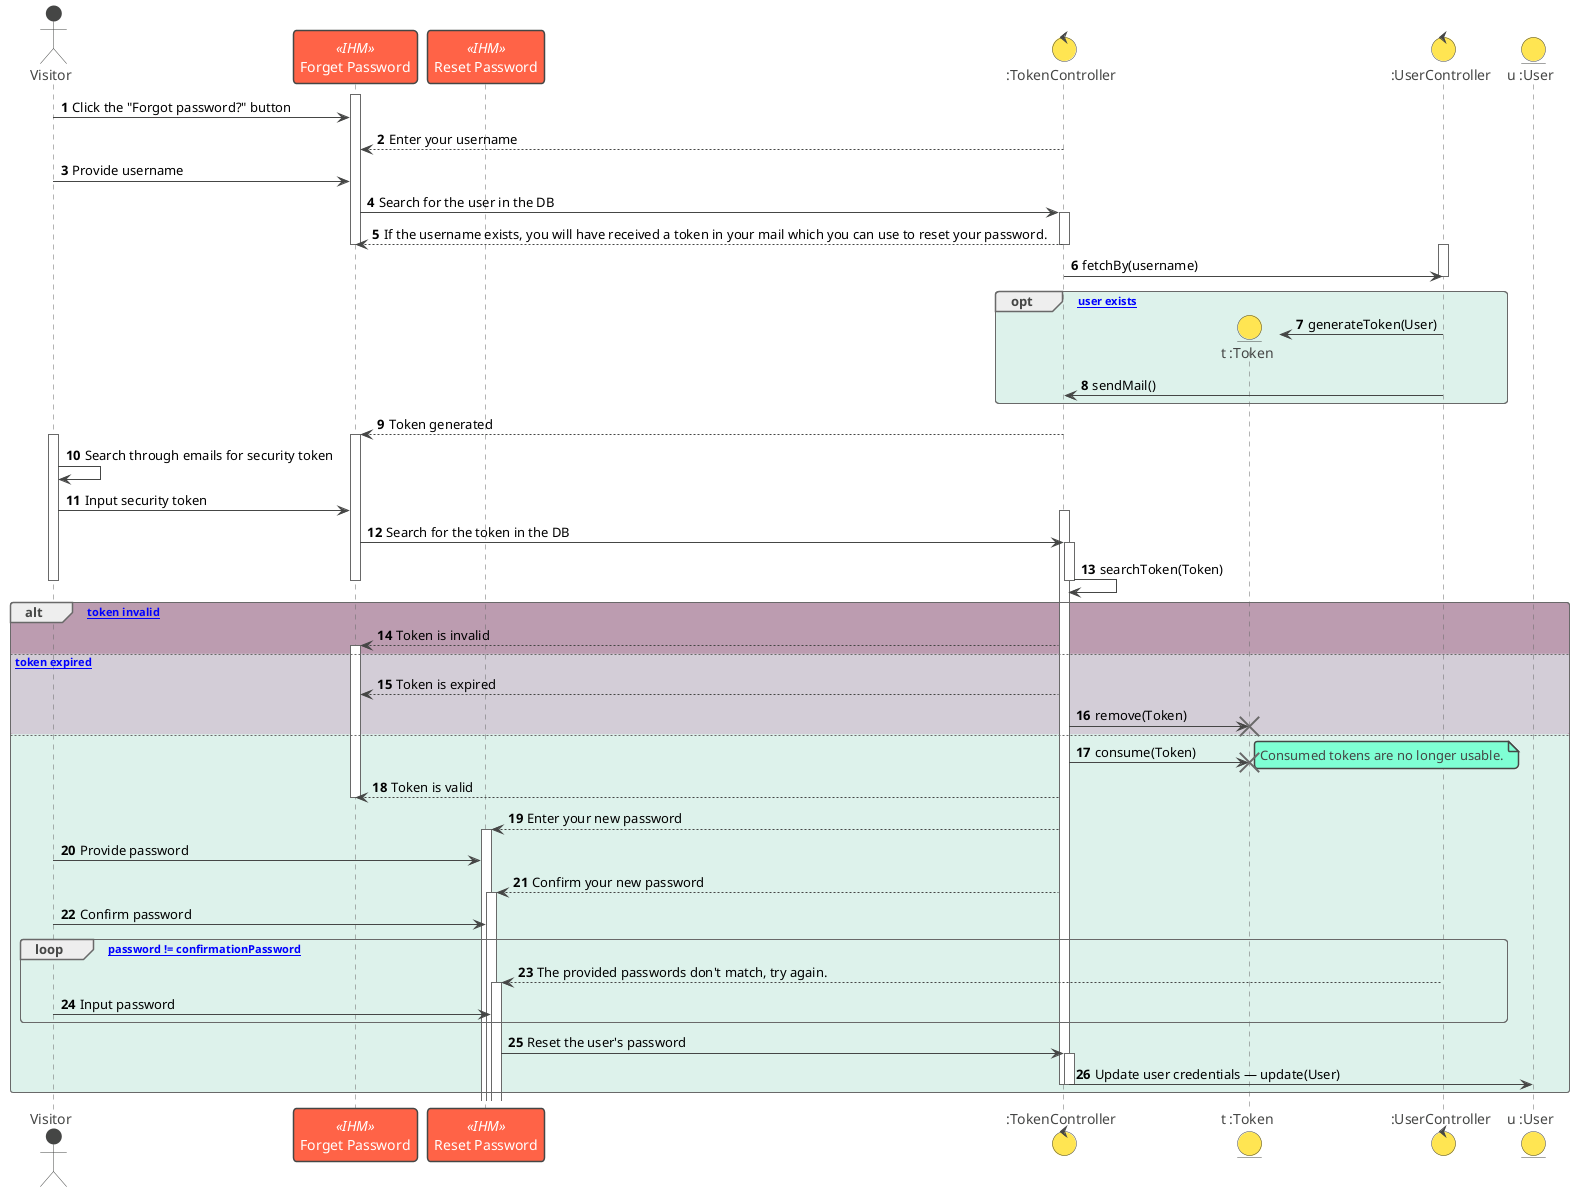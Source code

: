 @startuml
!theme vibrant

actor Visitor as V
participant "Forget Password" as IHMFP << IHM >>
participant "Reset Password" as IHMRP << IHM >>
control ":TokenController" as TCtrl
entity "t :Token" as Token
control ":UserController" as UCtrl
entity "u :User" as User

autonumber

activate IHMFP
V -> IHMFP: Click the "Forgot password?" button
TCtrl --> IHMFP: Enter your username
V -> IHMFP: Provide username
IHMFP -> TCtrl ++: Search for the user in the DB
TCtrl --> IHMFP --: If the username exists, you will have received a token in your mail which you can use to reset your password.
deactivate IHMFP

activate UCtrl
TCtrl -> UCtrl: fetchBy(username)
deactivate UCtrl

opt #DDF2EB [If user exists]
   UCtrl -> Token **: generateToken(User)
   UCtrl -> TCtrl: sendMail()
end

TCtrl --> IHMFP --: Token generated
deactivate TCtrl

activate IHMFP
activate V
V -> V: Search through emails for security token
V -> IHMFP: Input security token
activate TCtrl
IHMFP -> TCtrl++: Search for the token in the DB
TCtrl -> TCtrl--: searchToken(Token)
deactivate IHMFP
deactivate V

alt #BC9CB0 [If token invalid]
   TCtrl --> IHMFP ++: Token is invalid
else #D3CDD7 [If token expired]
   TCtrl --> IHMFP: Token is expired
   TCtrl -> Token !!: remove(Token)
else #DDF2EB
   TCtrl -> Token !!: consume(Token)
   note right 
      Consumed tokens are no longer usable.
   end note
   TCtrl --> IHMFP: Token is valid

   deactivate IHMFP

   TCtrl --> IHMRP ++: Enter your new password
   V -> IHMRP --: Provide password

   TCtrl --> IHMRP ++: Confirm your new password
   V -> IHMRP --: Confirm password

   loop [while password != confirmationPassword] 
      UCtrl --> IHMRP ++: The provided passwords don't match, try again.
      V -> IHMRP --: Input password
   end

   IHMRP -> TCtrl ++: Reset the user's password
   TCtrl -> User --: Update user credentials — update(User)

end
@enduml
